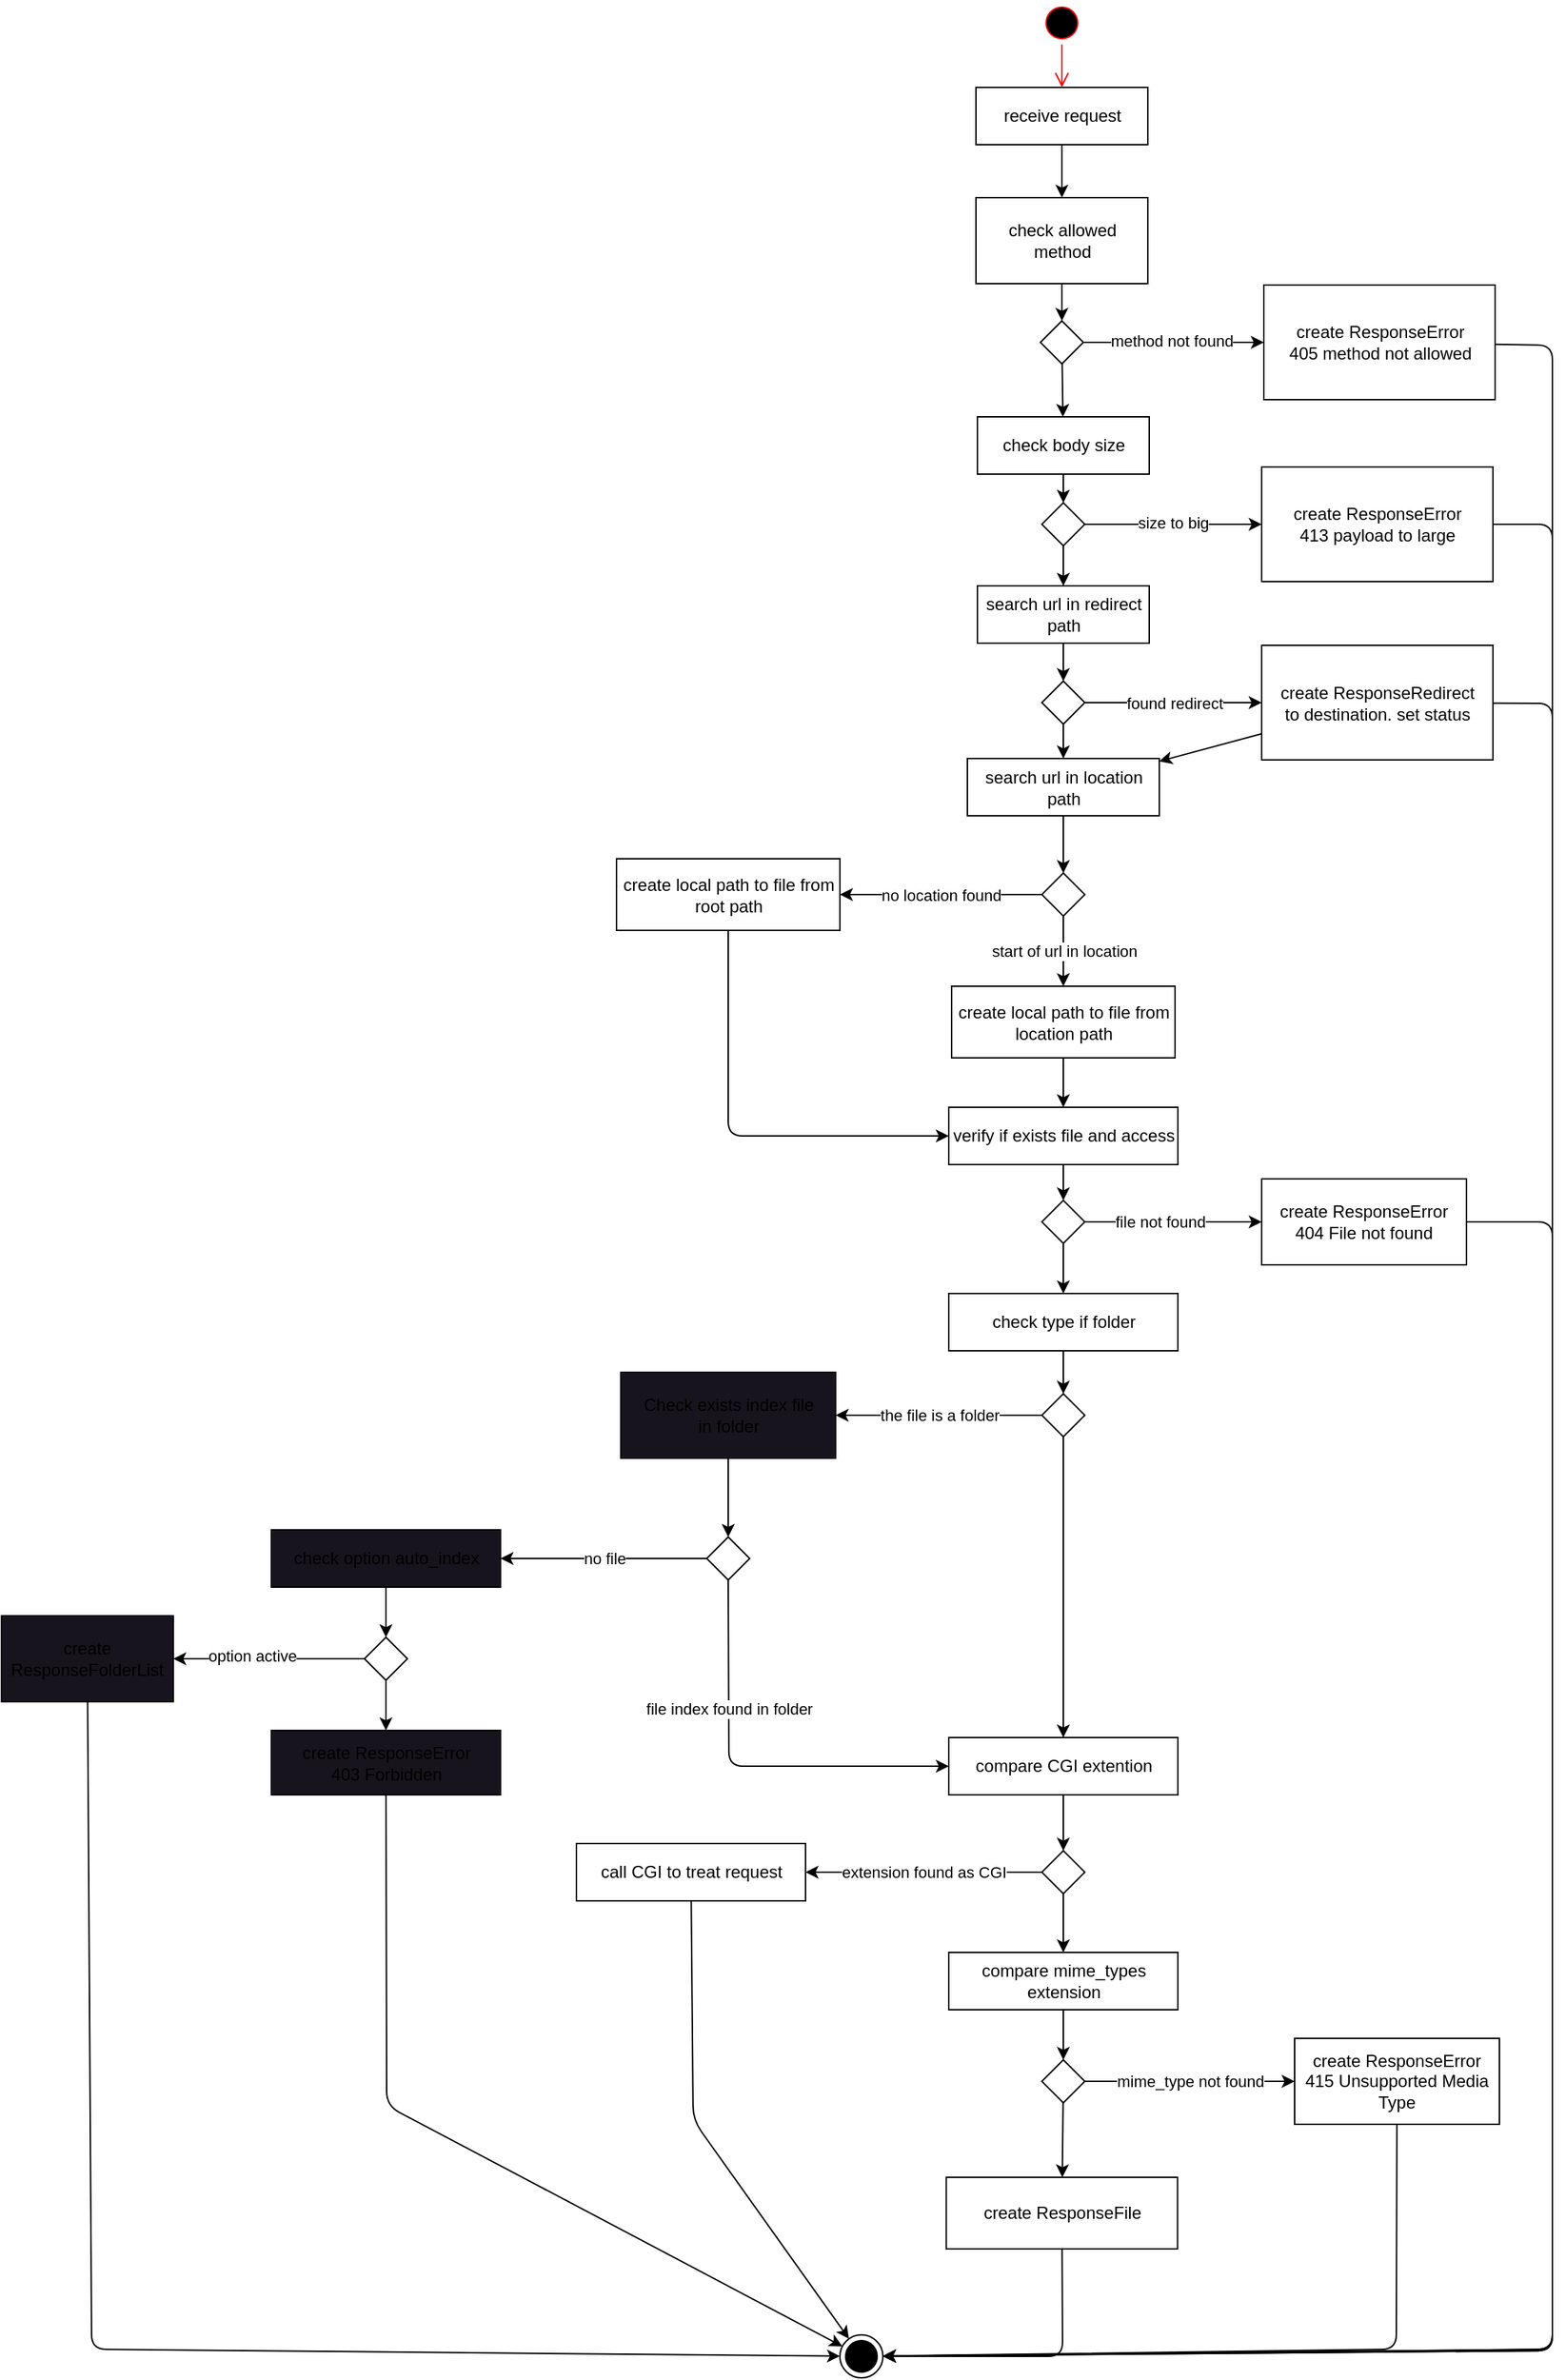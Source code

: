 <mxfile>
    <diagram id="RsohUjub6pIVCRzY0Ggi" name="Page-1">
        <mxGraphModel dx="5537" dy="1758" grid="1" gridSize="10" guides="1" tooltips="1" connect="1" arrows="1" fold="1" page="1" pageScale="1" pageWidth="827" pageHeight="1169" math="0" shadow="0">
            <root>
                <mxCell id="0"/>
                <mxCell id="1" parent="0"/>
                <mxCell id="2" value="" style="ellipse;html=1;shape=startState;fillColor=#000000;strokeColor=#ff0000;" parent="1" vertex="1">
                    <mxGeometry x="312.5" y="30" width="30" height="30" as="geometry"/>
                </mxCell>
                <mxCell id="3" value="" style="edgeStyle=orthogonalEdgeStyle;html=1;verticalAlign=bottom;endArrow=open;endSize=8;strokeColor=#ff0000;" parent="1" source="2" target="4" edge="1">
                    <mxGeometry relative="1" as="geometry">
                        <mxPoint x="327.5" y="110" as="targetPoint"/>
                    </mxGeometry>
                </mxCell>
                <mxCell id="7" value="" style="edgeStyle=none;html=1;entryX=0.5;entryY=0;entryDx=0;entryDy=0;" parent="1" source="4" target="25" edge="1">
                    <mxGeometry relative="1" as="geometry">
                        <mxPoint x="328.5" y="177" as="targetPoint"/>
                    </mxGeometry>
                </mxCell>
                <mxCell id="4" value="receive request" style="rounded=0;whiteSpace=wrap;html=1;" parent="1" vertex="1">
                    <mxGeometry x="267.5" y="90" width="120" height="40" as="geometry"/>
                </mxCell>
                <mxCell id="9" value="found redirect" style="edgeStyle=none;html=1;" parent="1" source="6" target="8" edge="1">
                    <mxGeometry relative="1" as="geometry">
                        <mxPoint x="468.5" y="519.5" as="targetPoint"/>
                    </mxGeometry>
                </mxCell>
                <mxCell id="11" value="start of url in location" style="edgeStyle=none;html=1;" parent="1" source="14" target="10" edge="1">
                    <mxGeometry relative="1" as="geometry">
                        <mxPoint x="247.5" y="743.5" as="sourcePoint"/>
                    </mxGeometry>
                </mxCell>
                <mxCell id="13" value="" style="edgeStyle=none;html=1;" parent="1" source="6" target="12" edge="1">
                    <mxGeometry relative="1" as="geometry"/>
                </mxCell>
                <mxCell id="6" value="" style="rhombus;" parent="1" vertex="1">
                    <mxGeometry x="313.5" y="504.5" width="30" height="30" as="geometry"/>
                </mxCell>
                <mxCell id="87" value="" style="edgeStyle=none;html=1;" parent="1" source="8" target="70" edge="1">
                    <mxGeometry relative="1" as="geometry">
                        <mxPoint x="549.25" y="649.5" as="targetPoint"/>
                        <Array as="points">
                            <mxPoint x="670" y="520"/>
                            <mxPoint x="670" y="1669"/>
                        </Array>
                        <mxPoint x="630" y="519.834" as="sourcePoint"/>
                    </mxGeometry>
                </mxCell>
                <mxCell id="90" value="" style="edgeStyle=none;html=1;" edge="1" parent="1" source="8" target="12">
                    <mxGeometry relative="1" as="geometry"/>
                </mxCell>
                <mxCell id="8" value="create ResponseRedirect&lt;br&gt;to destination. set status" style="rounded=0;whiteSpace=wrap;html=1;" parent="1" vertex="1">
                    <mxGeometry x="467" y="479.5" width="161.5" height="80" as="geometry"/>
                </mxCell>
                <mxCell id="43" value="" style="edgeStyle=none;html=1;" parent="1" source="10" target="42" edge="1">
                    <mxGeometry relative="1" as="geometry"/>
                </mxCell>
                <mxCell id="10" value="create local path to file from location path" style="rounded=0;whiteSpace=wrap;html=1;" parent="1" vertex="1">
                    <mxGeometry x="250.5" y="717.5" width="156" height="50" as="geometry"/>
                </mxCell>
                <mxCell id="15" value="" style="edgeStyle=none;html=1;" parent="1" source="12" target="14" edge="1">
                    <mxGeometry relative="1" as="geometry"/>
                </mxCell>
                <mxCell id="12" value="search url in location path" style="rounded=0;whiteSpace=wrap;html=1;" parent="1" vertex="1">
                    <mxGeometry x="261.5" y="558.5" width="134" height="40" as="geometry"/>
                </mxCell>
                <mxCell id="18" value="no location found" style="edgeStyle=none;html=1;" parent="1" source="14" target="17" edge="1">
                    <mxGeometry relative="1" as="geometry"/>
                </mxCell>
                <mxCell id="14" value="" style="rhombus;" parent="1" vertex="1">
                    <mxGeometry x="313.5" y="638.5" width="30" height="30" as="geometry"/>
                </mxCell>
                <mxCell id="17" value="create local path to file from root path" style="rounded=0;whiteSpace=wrap;html=1;" parent="1" vertex="1">
                    <mxGeometry x="16.5" y="628.5" width="156" height="50" as="geometry"/>
                </mxCell>
                <mxCell id="36" value="" style="edgeStyle=none;html=1;" parent="1" source="19" target="32" edge="1">
                    <mxGeometry relative="1" as="geometry"/>
                </mxCell>
                <mxCell id="19" value="compare CGI extention" style="rounded=0;whiteSpace=wrap;html=1;" parent="1" vertex="1">
                    <mxGeometry x="248.5" y="1242" width="160" height="40" as="geometry"/>
                </mxCell>
                <mxCell id="21" value="" style="edgeStyle=none;html=1;exitX=0.5;exitY=1;exitDx=0;exitDy=0;entryX=0;entryY=0.5;entryDx=0;entryDy=0;" parent="1" source="17" target="42" edge="1">
                    <mxGeometry relative="1" as="geometry">
                        <mxPoint x="338.955" y="798.5" as="sourcePoint"/>
                        <mxPoint x="228.5" y="846" as="targetPoint"/>
                        <Array as="points">
                            <mxPoint x="94.5" y="822"/>
                        </Array>
                    </mxGeometry>
                </mxCell>
                <mxCell id="23" value="" style="edgeStyle=none;html=1;entryX=0.5;entryY=0;entryDx=0;entryDy=0;" parent="1" source="22" target="6" edge="1">
                    <mxGeometry relative="1" as="geometry"/>
                </mxCell>
                <mxCell id="22" value="search url in redirect path" style="rounded=0;whiteSpace=wrap;html=1;" parent="1" vertex="1">
                    <mxGeometry x="268.5" y="438" width="120" height="40" as="geometry"/>
                </mxCell>
                <mxCell id="75" value="" style="edgeStyle=none;html=1;" parent="1" source="24" target="70" edge="1">
                    <mxGeometry relative="1" as="geometry">
                        <mxPoint x="68.5" y="1426" as="targetPoint"/>
                        <Array as="points">
                            <mxPoint x="70" y="1509"/>
                        </Array>
                    </mxGeometry>
                </mxCell>
                <mxCell id="24" value="call CGI to treat request" style="rounded=0;whiteSpace=wrap;html=1;" parent="1" vertex="1">
                    <mxGeometry x="-11.5" y="1316" width="160" height="40" as="geometry"/>
                </mxCell>
                <mxCell id="27" value="" style="edgeStyle=none;html=1;exitX=1;exitY=0.5;exitDx=0;exitDy=0;" parent="1" source="28" target="26" edge="1">
                    <mxGeometry relative="1" as="geometry">
                        <mxPoint x="378.5" y="253" as="sourcePoint"/>
                    </mxGeometry>
                </mxCell>
                <mxCell id="31" value="method not found" style="edgeLabel;html=1;align=center;verticalAlign=middle;resizable=0;points=[];" parent="27" vertex="1" connectable="0">
                    <mxGeometry x="-0.434" y="-3" relative="1" as="geometry">
                        <mxPoint x="26" y="-4" as="offset"/>
                    </mxGeometry>
                </mxCell>
                <mxCell id="29" value="" style="edgeStyle=none;html=1;" parent="1" source="25" target="28" edge="1">
                    <mxGeometry relative="1" as="geometry"/>
                </mxCell>
                <mxCell id="25" value="check allowed method" style="rounded=0;whiteSpace=wrap;html=1;" parent="1" vertex="1">
                    <mxGeometry x="267.5" y="167" width="120" height="60" as="geometry"/>
                </mxCell>
                <mxCell id="89" value="" style="edgeStyle=none;html=1;" parent="1" source="26" target="70" edge="1">
                    <mxGeometry relative="1" as="geometry">
                        <mxPoint x="730.75" y="268" as="targetPoint"/>
                        <Array as="points">
                            <mxPoint x="670" y="270"/>
                            <mxPoint x="670" y="1670"/>
                        </Array>
                    </mxGeometry>
                </mxCell>
                <mxCell id="26" value="create ResponseError&lt;br&gt;405 method not allowed" style="rounded=0;whiteSpace=wrap;html=1;" parent="1" vertex="1">
                    <mxGeometry x="468.5" y="228" width="161.5" height="80" as="geometry"/>
                </mxCell>
                <mxCell id="30" value="" style="edgeStyle=none;html=1;" parent="1" source="28" target="91" edge="1">
                    <mxGeometry relative="1" as="geometry">
                        <mxPoint x="329" y="320" as="targetPoint"/>
                    </mxGeometry>
                </mxCell>
                <mxCell id="28" value="" style="rhombus;" parent="1" vertex="1">
                    <mxGeometry x="312.5" y="253" width="30" height="30" as="geometry"/>
                </mxCell>
                <mxCell id="38" value="" style="edgeStyle=none;html=1;" parent="1" source="32" target="37" edge="1">
                    <mxGeometry relative="1" as="geometry"/>
                </mxCell>
                <mxCell id="32" value="" style="rhombus;" parent="1" vertex="1">
                    <mxGeometry x="313.5" y="1321" width="30" height="30" as="geometry"/>
                </mxCell>
                <mxCell id="33" value="extension found as CGI" style="edgeStyle=none;html=1;entryX=1;entryY=0.5;entryDx=0;entryDy=0;exitX=0;exitY=0.5;exitDx=0;exitDy=0;" parent="1" source="32" target="24" edge="1">
                    <mxGeometry relative="1" as="geometry">
                        <mxPoint x="322.5" y="1088.5" as="sourcePoint"/>
                        <mxPoint x="181.5" y="1088.5" as="targetPoint"/>
                    </mxGeometry>
                </mxCell>
                <mxCell id="71" value="" style="edgeStyle=none;html=1;" parent="1" source="37" target="40" edge="1">
                    <mxGeometry relative="1" as="geometry"/>
                </mxCell>
                <mxCell id="37" value="compare mime_types extension" style="rounded=0;whiteSpace=wrap;html=1;" parent="1" vertex="1">
                    <mxGeometry x="248.5" y="1392" width="160" height="40" as="geometry"/>
                </mxCell>
                <mxCell id="85" value="" style="edgeStyle=none;html=1;" parent="1" source="39" target="70" edge="1">
                    <mxGeometry relative="1" as="geometry">
                        <mxPoint x="561.5" y="1592" as="targetPoint"/>
                        <Array as="points">
                            <mxPoint x="561" y="1669"/>
                        </Array>
                    </mxGeometry>
                </mxCell>
                <mxCell id="39" value="create ResponseError&lt;br&gt;415 Unsupported Media Type" style="rounded=0;whiteSpace=wrap;html=1;" parent="1" vertex="1">
                    <mxGeometry x="490" y="1452" width="143" height="60" as="geometry"/>
                </mxCell>
                <mxCell id="41" value="mime_type not found" style="edgeStyle=none;html=1;" parent="1" source="40" target="39" edge="1">
                    <mxGeometry relative="1" as="geometry"/>
                </mxCell>
                <mxCell id="73" value="" style="edgeStyle=none;html=1;" parent="1" source="40" target="72" edge="1">
                    <mxGeometry relative="1" as="geometry"/>
                </mxCell>
                <mxCell id="40" value="" style="rhombus;" parent="1" vertex="1">
                    <mxGeometry x="313.5" y="1467" width="30" height="30" as="geometry"/>
                </mxCell>
                <mxCell id="46" value="" style="edgeStyle=none;html=1;" parent="1" source="42" target="45" edge="1">
                    <mxGeometry relative="1" as="geometry"/>
                </mxCell>
                <mxCell id="48" value="" style="edgeStyle=none;html=1;exitX=1;exitY=0.5;exitDx=0;exitDy=0;" parent="1" source="45" target="47" edge="1">
                    <mxGeometry relative="1" as="geometry"/>
                </mxCell>
                <mxCell id="49" value="file not found" style="edgeLabel;html=1;align=center;verticalAlign=middle;resizable=0;points=[];" parent="48" vertex="1" connectable="0">
                    <mxGeometry x="-0.428" relative="1" as="geometry">
                        <mxPoint x="17" as="offset"/>
                    </mxGeometry>
                </mxCell>
                <mxCell id="42" value="verify if exists file and access" style="rounded=0;whiteSpace=wrap;html=1;" parent="1" vertex="1">
                    <mxGeometry x="248.5" y="802" width="160" height="40" as="geometry"/>
                </mxCell>
                <mxCell id="51" value="" style="edgeStyle=none;html=1;" parent="1" source="45" target="50" edge="1">
                    <mxGeometry relative="1" as="geometry"/>
                </mxCell>
                <mxCell id="45" value="" style="rhombus;" parent="1" vertex="1">
                    <mxGeometry x="313.5" y="867" width="30" height="30" as="geometry"/>
                </mxCell>
                <mxCell id="83" value="" style="edgeStyle=none;html=1;" parent="1" source="47" target="70" edge="1">
                    <mxGeometry relative="1" as="geometry">
                        <mxPoint x="538.5" y="992" as="targetPoint"/>
                        <Array as="points">
                            <mxPoint x="670" y="882"/>
                            <mxPoint x="670" y="1669"/>
                        </Array>
                    </mxGeometry>
                </mxCell>
                <mxCell id="47" value="create ResponseError&lt;br&gt;404 File not found" style="rounded=0;whiteSpace=wrap;html=1;" parent="1" vertex="1">
                    <mxGeometry x="467" y="852" width="143" height="60" as="geometry"/>
                </mxCell>
                <mxCell id="53" value="" style="edgeStyle=none;html=1;" parent="1" source="50" target="52" edge="1">
                    <mxGeometry relative="1" as="geometry"/>
                </mxCell>
                <mxCell id="50" value="check type if folder" style="rounded=0;whiteSpace=wrap;html=1;" parent="1" vertex="1">
                    <mxGeometry x="248.5" y="932" width="160" height="40" as="geometry"/>
                </mxCell>
                <mxCell id="55" value="the file is a folder" style="edgeStyle=none;html=1;" parent="1" source="52" target="54" edge="1">
                    <mxGeometry relative="1" as="geometry"/>
                </mxCell>
                <mxCell id="57" value="" style="edgeStyle=none;html=1;entryX=0.5;entryY=0;entryDx=0;entryDy=0;" parent="1" source="52" target="19" edge="1">
                    <mxGeometry relative="1" as="geometry"/>
                </mxCell>
                <mxCell id="52" value="" style="rhombus;" parent="1" vertex="1">
                    <mxGeometry x="313.5" y="1002" width="30" height="30" as="geometry"/>
                </mxCell>
                <mxCell id="61" value="file index found in folder" style="edgeStyle=none;html=1;exitX=0.5;exitY=1;exitDx=0;exitDy=0;" parent="1" source="62" target="19" edge="1">
                    <mxGeometry x="-0.365" relative="1" as="geometry">
                        <mxPoint x="95" y="1202" as="sourcePoint"/>
                        <mxPoint x="94.5" y="1127" as="targetPoint"/>
                        <Array as="points">
                            <mxPoint x="95" y="1262"/>
                        </Array>
                        <mxPoint as="offset"/>
                    </mxGeometry>
                </mxCell>
                <mxCell id="63" value="" style="edgeStyle=none;html=1;" parent="1" source="54" target="62" edge="1">
                    <mxGeometry relative="1" as="geometry"/>
                </mxCell>
                <mxCell id="54" value="Check exists index file&lt;br&gt;in folder" style="whiteSpace=wrap;html=1;fillColor=rgb(24, 20, 29);" parent="1" vertex="1">
                    <mxGeometry x="19.5" y="987" width="150" height="60" as="geometry"/>
                </mxCell>
                <mxCell id="59" value="" style="edgeStyle=none;html=1;" parent="1" source="56" target="58" edge="1">
                    <mxGeometry relative="1" as="geometry"/>
                </mxCell>
                <mxCell id="56" value="check option auto_index" style="whiteSpace=wrap;html=1;fillColor=rgb(24, 20, 29);" parent="1" vertex="1">
                    <mxGeometry x="-224.5" y="1097" width="160" height="40" as="geometry"/>
                </mxCell>
                <mxCell id="66" value="" style="edgeStyle=none;html=1;" parent="1" source="58" target="65" edge="1">
                    <mxGeometry relative="1" as="geometry"/>
                </mxCell>
                <mxCell id="67" value="option active" style="edgeLabel;html=1;align=center;verticalAlign=middle;resizable=0;points=[];" parent="66" vertex="1" connectable="0">
                    <mxGeometry x="0.18" y="-2" relative="1" as="geometry">
                        <mxPoint as="offset"/>
                    </mxGeometry>
                </mxCell>
                <mxCell id="69" value="" style="edgeStyle=none;html=1;" parent="1" source="58" target="68" edge="1">
                    <mxGeometry relative="1" as="geometry"/>
                </mxCell>
                <mxCell id="58" value="" style="rhombus;" parent="1" vertex="1">
                    <mxGeometry x="-159.5" y="1172" width="30" height="30" as="geometry"/>
                </mxCell>
                <mxCell id="64" value="no file" style="edgeStyle=none;html=1;" parent="1" source="62" target="56" edge="1">
                    <mxGeometry relative="1" as="geometry"/>
                </mxCell>
                <mxCell id="62" value="" style="rhombus;" parent="1" vertex="1">
                    <mxGeometry x="79.5" y="1102" width="30" height="30" as="geometry"/>
                </mxCell>
                <mxCell id="79" value="" style="edgeStyle=none;html=1;" parent="1" source="65" target="70" edge="1">
                    <mxGeometry relative="1" as="geometry">
                        <mxPoint x="-300" y="1297" as="targetPoint"/>
                        <Array as="points">
                            <mxPoint x="-350" y="1669"/>
                        </Array>
                    </mxGeometry>
                </mxCell>
                <mxCell id="65" value="create ResponseFolderList" style="whiteSpace=wrap;html=1;fillColor=rgb(24, 20, 29);" parent="1" vertex="1">
                    <mxGeometry x="-413" y="1157" width="120" height="60" as="geometry"/>
                </mxCell>
                <mxCell id="77" value="" style="edgeStyle=none;html=1;" parent="1" source="68" target="70" edge="1">
                    <mxGeometry relative="1" as="geometry">
                        <mxPoint x="-91.5" y="1354.5" as="targetPoint"/>
                        <Array as="points">
                            <mxPoint x="-144" y="1499"/>
                        </Array>
                    </mxGeometry>
                </mxCell>
                <mxCell id="68" value="create ResponseError&lt;br&gt;403 Forbidden" style="whiteSpace=wrap;html=1;fillColor=rgb(24, 20, 29);" parent="1" vertex="1">
                    <mxGeometry x="-224.5" y="1237" width="160" height="45" as="geometry"/>
                </mxCell>
                <mxCell id="70" value="" style="ellipse;html=1;shape=endState;fillColor=strokeColor;" parent="1" vertex="1">
                    <mxGeometry x="172.5" y="1659" width="30" height="30" as="geometry"/>
                </mxCell>
                <mxCell id="81" value="" style="edgeStyle=none;html=1;" parent="1" source="72" target="70" edge="1">
                    <mxGeometry relative="1" as="geometry">
                        <mxPoint x="327.5" y="1674" as="targetPoint"/>
                        <Array as="points">
                            <mxPoint x="328" y="1674"/>
                        </Array>
                    </mxGeometry>
                </mxCell>
                <mxCell id="72" value="create ResponseFile" style="rounded=0;whiteSpace=wrap;html=1;" parent="1" vertex="1">
                    <mxGeometry x="246.75" y="1549" width="161.5" height="50" as="geometry"/>
                </mxCell>
                <mxCell id="96" value="" style="edgeStyle=none;html=1;" edge="1" parent="1" source="91" target="95">
                    <mxGeometry relative="1" as="geometry"/>
                </mxCell>
                <mxCell id="91" value="check body size" style="rounded=0;whiteSpace=wrap;html=1;" vertex="1" parent="1">
                    <mxGeometry x="268.5" y="320" width="120" height="40" as="geometry"/>
                </mxCell>
                <mxCell id="93" value="" style="edgeStyle=none;html=1;exitX=1;exitY=0.5;exitDx=0;exitDy=0;" edge="1" parent="1" source="95" target="98">
                    <mxGeometry relative="1" as="geometry">
                        <mxPoint x="379.5" y="380" as="sourcePoint"/>
                        <mxPoint x="460" y="400" as="targetPoint"/>
                    </mxGeometry>
                </mxCell>
                <mxCell id="94" value="size to big" style="edgeLabel;html=1;align=center;verticalAlign=middle;resizable=0;points=[];" vertex="1" connectable="0" parent="93">
                    <mxGeometry x="-0.434" y="-3" relative="1" as="geometry">
                        <mxPoint x="26" y="-4" as="offset"/>
                    </mxGeometry>
                </mxCell>
                <mxCell id="97" value="" style="edgeStyle=none;html=1;" edge="1" parent="1" source="95" target="22">
                    <mxGeometry relative="1" as="geometry"/>
                </mxCell>
                <mxCell id="95" value="" style="rhombus;" vertex="1" parent="1">
                    <mxGeometry x="313.5" y="380" width="30" height="30" as="geometry"/>
                </mxCell>
                <mxCell id="98" value="create ResponseError&lt;br&gt;413 payload to large" style="rounded=0;whiteSpace=wrap;html=1;" vertex="1" parent="1">
                    <mxGeometry x="467" y="355" width="161.5" height="80" as="geometry"/>
                </mxCell>
                <mxCell id="100" value="" style="edgeStyle=none;html=1;" edge="1" parent="1" source="98" target="70">
                    <mxGeometry relative="1" as="geometry">
                        <mxPoint x="212.5" y="1683.893" as="targetPoint"/>
                        <Array as="points">
                            <mxPoint x="670" y="395"/>
                            <mxPoint x="670" y="1670"/>
                        </Array>
                        <mxPoint x="640" y="279.337" as="sourcePoint"/>
                    </mxGeometry>
                </mxCell>
            </root>
        </mxGraphModel>
    </diagram>
</mxfile>